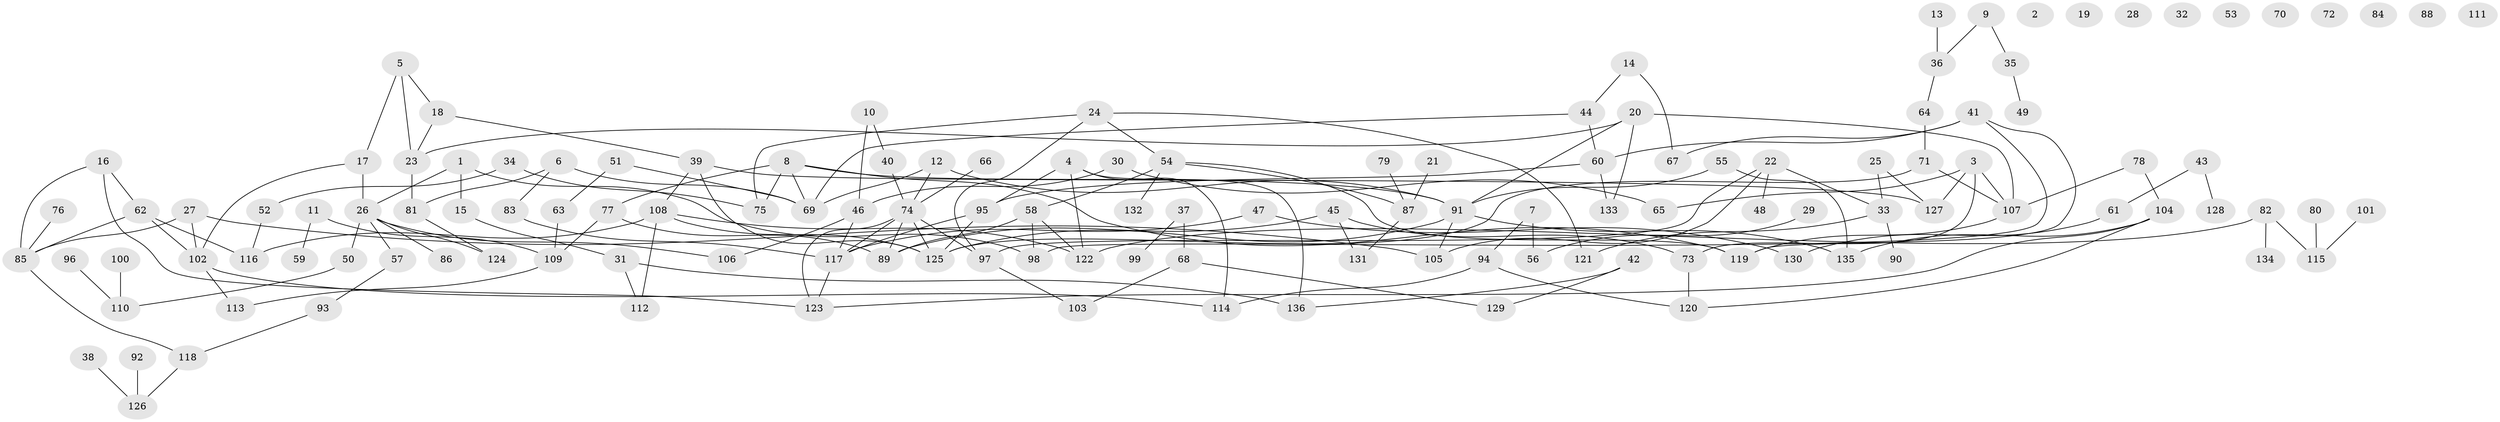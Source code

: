 // coarse degree distribution, {0: 0.14705882352941177, 3: 0.08823529411764706, 1: 0.17647058823529413, 4: 0.16176470588235295, 2: 0.27941176470588236, 7: 0.058823529411764705, 5: 0.029411764705882353, 9: 0.014705882352941176, 6: 0.029411764705882353, 17: 0.014705882352941176}
// Generated by graph-tools (version 1.1) at 2025/43/03/04/25 21:43:10]
// undirected, 136 vertices, 176 edges
graph export_dot {
graph [start="1"]
  node [color=gray90,style=filled];
  1;
  2;
  3;
  4;
  5;
  6;
  7;
  8;
  9;
  10;
  11;
  12;
  13;
  14;
  15;
  16;
  17;
  18;
  19;
  20;
  21;
  22;
  23;
  24;
  25;
  26;
  27;
  28;
  29;
  30;
  31;
  32;
  33;
  34;
  35;
  36;
  37;
  38;
  39;
  40;
  41;
  42;
  43;
  44;
  45;
  46;
  47;
  48;
  49;
  50;
  51;
  52;
  53;
  54;
  55;
  56;
  57;
  58;
  59;
  60;
  61;
  62;
  63;
  64;
  65;
  66;
  67;
  68;
  69;
  70;
  71;
  72;
  73;
  74;
  75;
  76;
  77;
  78;
  79;
  80;
  81;
  82;
  83;
  84;
  85;
  86;
  87;
  88;
  89;
  90;
  91;
  92;
  93;
  94;
  95;
  96;
  97;
  98;
  99;
  100;
  101;
  102;
  103;
  104;
  105;
  106;
  107;
  108;
  109;
  110;
  111;
  112;
  113;
  114;
  115;
  116;
  117;
  118;
  119;
  120;
  121;
  122;
  123;
  124;
  125;
  126;
  127;
  128;
  129;
  130;
  131;
  132;
  133;
  134;
  135;
  136;
  1 -- 15;
  1 -- 26;
  1 -- 98;
  3 -- 65;
  3 -- 73;
  3 -- 107;
  3 -- 127;
  4 -- 95;
  4 -- 114;
  4 -- 122;
  4 -- 136;
  5 -- 17;
  5 -- 18;
  5 -- 23;
  6 -- 69;
  6 -- 81;
  6 -- 83;
  7 -- 56;
  7 -- 94;
  8 -- 69;
  8 -- 75;
  8 -- 77;
  8 -- 91;
  8 -- 119;
  9 -- 35;
  9 -- 36;
  10 -- 40;
  10 -- 46;
  11 -- 59;
  11 -- 109;
  12 -- 69;
  12 -- 74;
  12 -- 91;
  13 -- 36;
  14 -- 44;
  14 -- 67;
  15 -- 31;
  16 -- 62;
  16 -- 85;
  16 -- 123;
  17 -- 26;
  17 -- 102;
  18 -- 23;
  18 -- 39;
  20 -- 23;
  20 -- 91;
  20 -- 107;
  20 -- 133;
  21 -- 87;
  22 -- 33;
  22 -- 48;
  22 -- 97;
  22 -- 105;
  23 -- 81;
  24 -- 54;
  24 -- 75;
  24 -- 97;
  24 -- 121;
  25 -- 33;
  25 -- 127;
  26 -- 50;
  26 -- 57;
  26 -- 86;
  26 -- 106;
  26 -- 124;
  27 -- 85;
  27 -- 102;
  27 -- 105;
  29 -- 56;
  30 -- 46;
  30 -- 65;
  31 -- 112;
  31 -- 136;
  33 -- 90;
  33 -- 121;
  34 -- 52;
  34 -- 75;
  35 -- 49;
  36 -- 64;
  37 -- 68;
  37 -- 99;
  38 -- 126;
  39 -- 108;
  39 -- 125;
  39 -- 127;
  40 -- 74;
  41 -- 60;
  41 -- 67;
  41 -- 98;
  41 -- 119;
  42 -- 129;
  42 -- 136;
  43 -- 61;
  43 -- 128;
  44 -- 60;
  44 -- 69;
  45 -- 73;
  45 -- 89;
  45 -- 131;
  46 -- 106;
  46 -- 117;
  47 -- 117;
  47 -- 130;
  50 -- 110;
  51 -- 63;
  51 -- 69;
  52 -- 116;
  54 -- 58;
  54 -- 87;
  54 -- 119;
  54 -- 132;
  55 -- 91;
  55 -- 135;
  57 -- 93;
  58 -- 89;
  58 -- 98;
  58 -- 122;
  60 -- 95;
  60 -- 133;
  61 -- 130;
  62 -- 85;
  62 -- 102;
  62 -- 116;
  63 -- 109;
  64 -- 71;
  66 -- 74;
  68 -- 103;
  68 -- 129;
  71 -- 107;
  71 -- 125;
  73 -- 120;
  74 -- 89;
  74 -- 97;
  74 -- 117;
  74 -- 123;
  74 -- 125;
  76 -- 85;
  77 -- 89;
  77 -- 109;
  78 -- 104;
  78 -- 107;
  79 -- 87;
  80 -- 115;
  81 -- 124;
  82 -- 115;
  82 -- 122;
  82 -- 134;
  83 -- 117;
  85 -- 118;
  87 -- 131;
  91 -- 105;
  91 -- 125;
  91 -- 135;
  92 -- 126;
  93 -- 118;
  94 -- 114;
  94 -- 120;
  95 -- 117;
  95 -- 125;
  96 -- 110;
  97 -- 103;
  100 -- 110;
  101 -- 115;
  102 -- 113;
  102 -- 114;
  104 -- 120;
  104 -- 123;
  104 -- 135;
  107 -- 119;
  108 -- 112;
  108 -- 116;
  108 -- 122;
  108 -- 125;
  109 -- 113;
  117 -- 123;
  118 -- 126;
}
